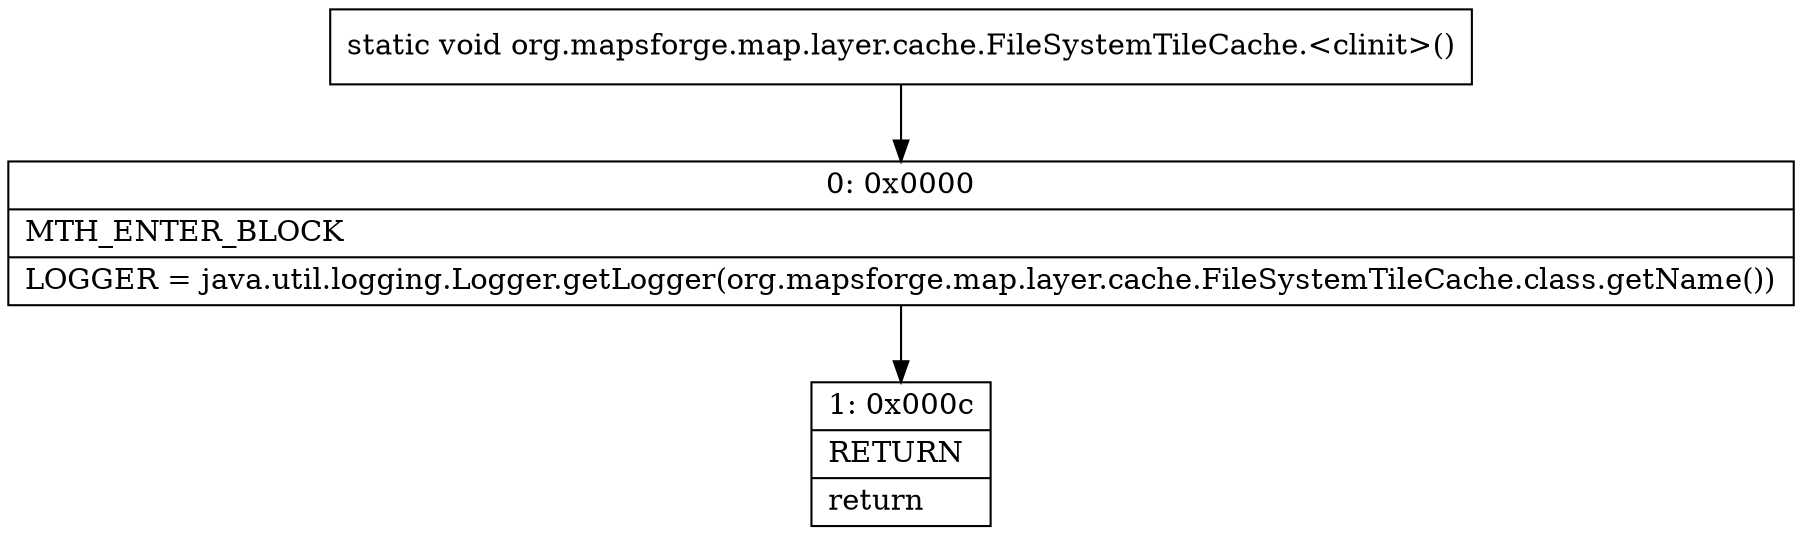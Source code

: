 digraph "CFG fororg.mapsforge.map.layer.cache.FileSystemTileCache.\<clinit\>()V" {
Node_0 [shape=record,label="{0\:\ 0x0000|MTH_ENTER_BLOCK\l|LOGGER = java.util.logging.Logger.getLogger(org.mapsforge.map.layer.cache.FileSystemTileCache.class.getName())\l}"];
Node_1 [shape=record,label="{1\:\ 0x000c|RETURN\l|return\l}"];
MethodNode[shape=record,label="{static void org.mapsforge.map.layer.cache.FileSystemTileCache.\<clinit\>() }"];
MethodNode -> Node_0;
Node_0 -> Node_1;
}

